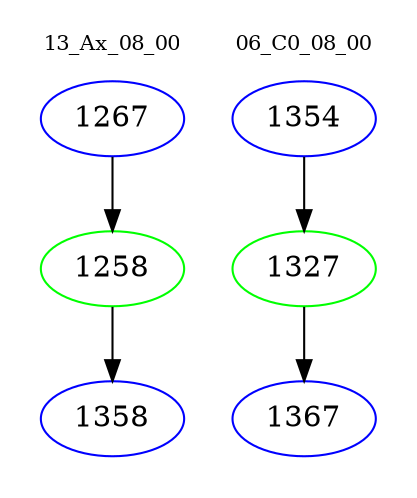 digraph{
subgraph cluster_0 {
color = white
label = "13_Ax_08_00";
fontsize=10;
T0_1267 [label="1267", color="blue"]
T0_1267 -> T0_1258 [color="black"]
T0_1258 [label="1258", color="green"]
T0_1258 -> T0_1358 [color="black"]
T0_1358 [label="1358", color="blue"]
}
subgraph cluster_1 {
color = white
label = "06_C0_08_00";
fontsize=10;
T1_1354 [label="1354", color="blue"]
T1_1354 -> T1_1327 [color="black"]
T1_1327 [label="1327", color="green"]
T1_1327 -> T1_1367 [color="black"]
T1_1367 [label="1367", color="blue"]
}
}

